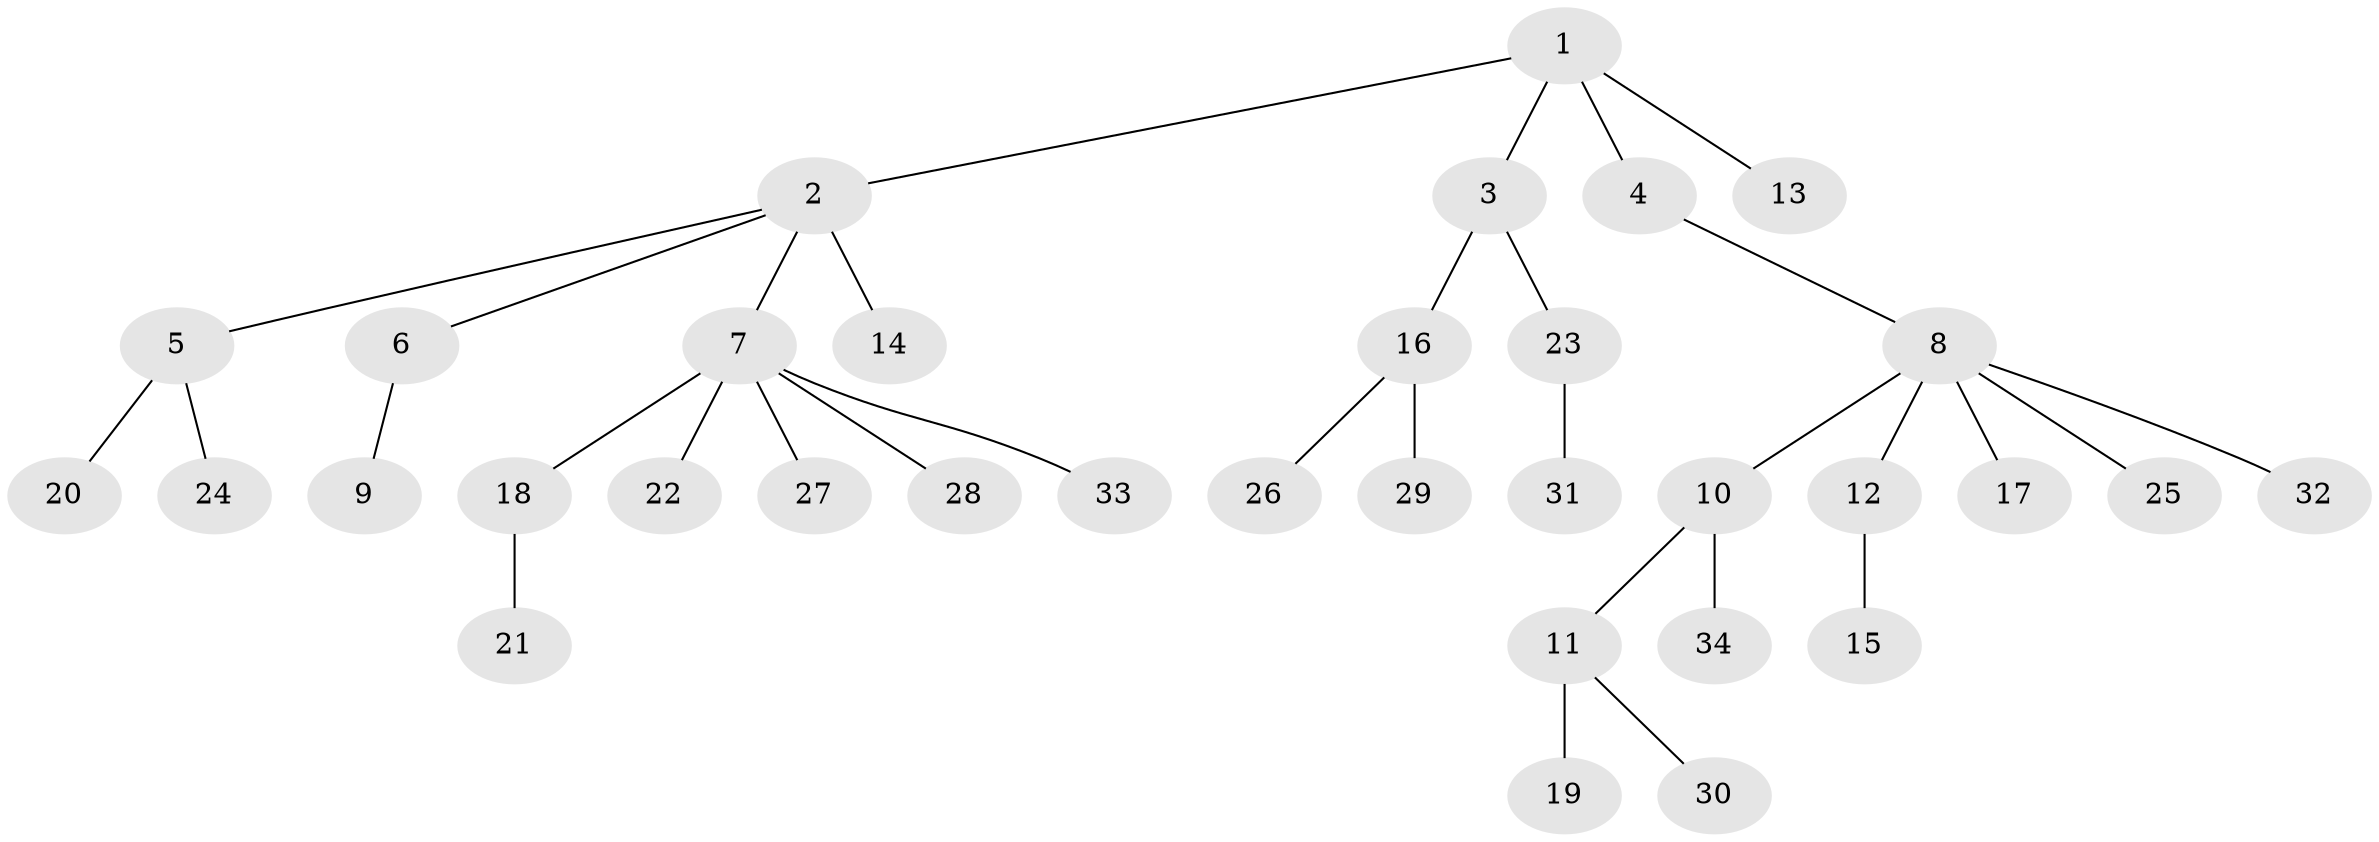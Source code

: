 // original degree distribution, {1: 0.5, 5: 0.045454545454545456, 7: 0.030303030303030304, 4: 0.015151515151515152, 3: 0.09090909090909091, 6: 0.015151515151515152, 2: 0.30303030303030304}
// Generated by graph-tools (version 1.1) at 2025/36/03/09/25 02:36:58]
// undirected, 34 vertices, 33 edges
graph export_dot {
graph [start="1"]
  node [color=gray90,style=filled];
  1;
  2;
  3;
  4;
  5;
  6;
  7;
  8;
  9;
  10;
  11;
  12;
  13;
  14;
  15;
  16;
  17;
  18;
  19;
  20;
  21;
  22;
  23;
  24;
  25;
  26;
  27;
  28;
  29;
  30;
  31;
  32;
  33;
  34;
  1 -- 2 [weight=1.0];
  1 -- 3 [weight=1.0];
  1 -- 4 [weight=1.0];
  1 -- 13 [weight=1.0];
  2 -- 5 [weight=1.0];
  2 -- 6 [weight=1.0];
  2 -- 7 [weight=1.0];
  2 -- 14 [weight=2.0];
  3 -- 16 [weight=1.0];
  3 -- 23 [weight=1.0];
  4 -- 8 [weight=1.0];
  5 -- 20 [weight=2.0];
  5 -- 24 [weight=1.0];
  6 -- 9 [weight=1.0];
  7 -- 18 [weight=1.0];
  7 -- 22 [weight=1.0];
  7 -- 27 [weight=1.0];
  7 -- 28 [weight=1.0];
  7 -- 33 [weight=1.0];
  8 -- 10 [weight=1.0];
  8 -- 12 [weight=1.0];
  8 -- 17 [weight=1.0];
  8 -- 25 [weight=1.0];
  8 -- 32 [weight=1.0];
  10 -- 11 [weight=1.0];
  10 -- 34 [weight=2.0];
  11 -- 19 [weight=2.0];
  11 -- 30 [weight=1.0];
  12 -- 15 [weight=1.0];
  16 -- 26 [weight=1.0];
  16 -- 29 [weight=1.0];
  18 -- 21 [weight=1.0];
  23 -- 31 [weight=1.0];
}
